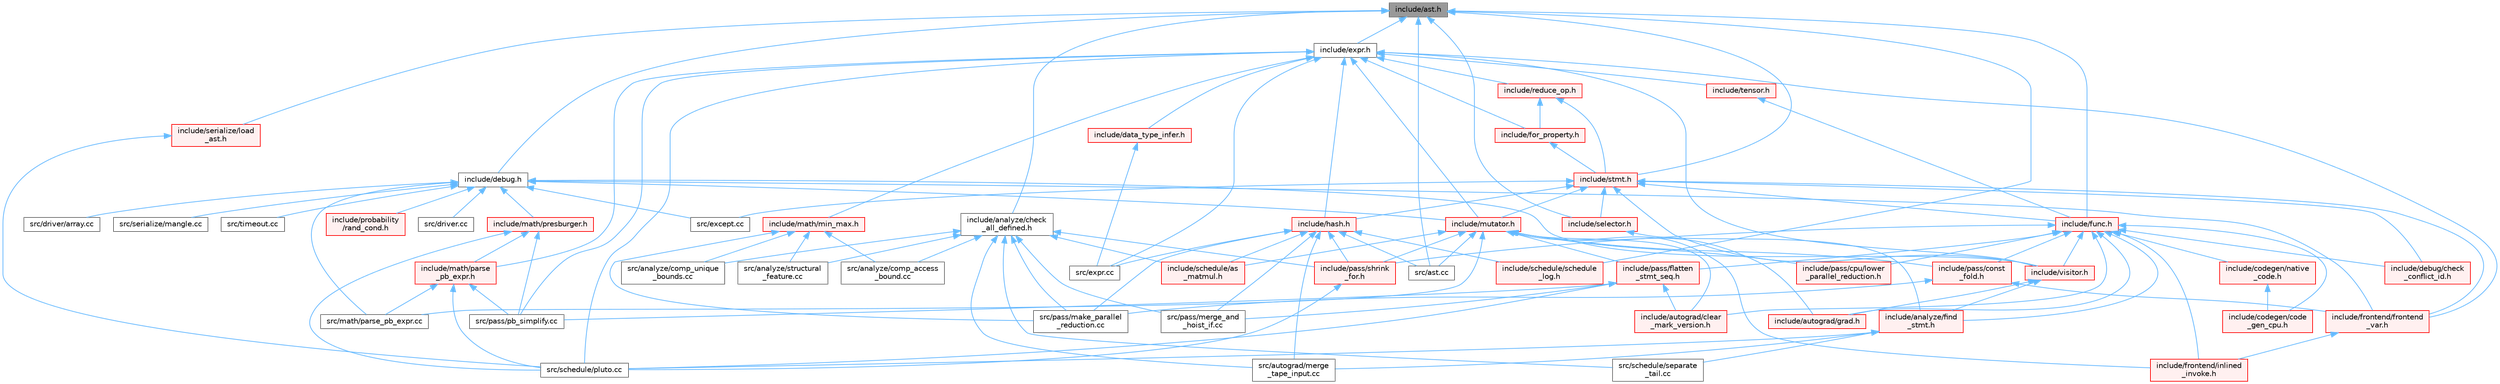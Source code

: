 digraph "include/ast.h"
{
 // LATEX_PDF_SIZE
  bgcolor="transparent";
  edge [fontname=Helvetica,fontsize=10,labelfontname=Helvetica,labelfontsize=10];
  node [fontname=Helvetica,fontsize=10,shape=box,height=0.2,width=0.4];
  Node1 [label="include/ast.h",height=0.2,width=0.4,color="gray40", fillcolor="grey60", style="filled", fontcolor="black",tooltip=" "];
  Node1 -> Node2 [dir="back",color="steelblue1",style="solid"];
  Node2 [label="include/analyze/check\l_all_defined.h",height=0.2,width=0.4,color="grey40", fillcolor="white", style="filled",URL="$check__all__defined_8h.html",tooltip=" "];
  Node2 -> Node3 [dir="back",color="steelblue1",style="solid"];
  Node3 [label="include/pass/shrink\l_for.h",height=0.2,width=0.4,color="red", fillcolor="#FFF0F0", style="filled",URL="$shrink__for_8h.html",tooltip=" "];
  Node3 -> Node8 [dir="back",color="steelblue1",style="solid"];
  Node8 [label="src/schedule/pluto.cc",height=0.2,width=0.4,color="grey40", fillcolor="white", style="filled",URL="$pluto_8cc.html",tooltip=" "];
  Node2 -> Node9 [dir="back",color="steelblue1",style="solid"];
  Node9 [label="include/schedule/as\l_matmul.h",height=0.2,width=0.4,color="red", fillcolor="#FFF0F0", style="filled",URL="$as__matmul_8h.html",tooltip=" "];
  Node2 -> Node41 [dir="back",color="steelblue1",style="solid"];
  Node41 [label="src/analyze/comp_access\l_bound.cc",height=0.2,width=0.4,color="grey40", fillcolor="white", style="filled",URL="$comp__access__bound_8cc.html",tooltip=" "];
  Node2 -> Node42 [dir="back",color="steelblue1",style="solid"];
  Node42 [label="src/analyze/comp_unique\l_bounds.cc",height=0.2,width=0.4,color="grey40", fillcolor="white", style="filled",URL="$comp__unique__bounds_8cc.html",tooltip=" "];
  Node2 -> Node43 [dir="back",color="steelblue1",style="solid"];
  Node43 [label="src/analyze/structural\l_feature.cc",height=0.2,width=0.4,color="grey40", fillcolor="white", style="filled",URL="$structural__feature_8cc.html",tooltip=" "];
  Node2 -> Node44 [dir="back",color="steelblue1",style="solid"];
  Node44 [label="src/autograd/merge\l_tape_input.cc",height=0.2,width=0.4,color="grey40", fillcolor="white", style="filled",URL="$merge__tape__input_8cc.html",tooltip=" "];
  Node2 -> Node45 [dir="back",color="steelblue1",style="solid"];
  Node45 [label="src/pass/make_parallel\l_reduction.cc",height=0.2,width=0.4,color="grey40", fillcolor="white", style="filled",URL="$make__parallel__reduction_8cc.html",tooltip=" "];
  Node2 -> Node46 [dir="back",color="steelblue1",style="solid"];
  Node46 [label="src/pass/merge_and\l_hoist_if.cc",height=0.2,width=0.4,color="grey40", fillcolor="white", style="filled",URL="$merge__and__hoist__if_8cc.html",tooltip=" "];
  Node2 -> Node32 [dir="back",color="steelblue1",style="solid"];
  Node32 [label="src/schedule/separate\l_tail.cc",height=0.2,width=0.4,color="grey40", fillcolor="white", style="filled",URL="$separate__tail_8cc.html",tooltip=" "];
  Node1 -> Node47 [dir="back",color="steelblue1",style="solid"];
  Node47 [label="include/debug.h",height=0.2,width=0.4,color="grey40", fillcolor="white", style="filled",URL="$debug_8h.html",tooltip=" "];
  Node47 -> Node48 [dir="back",color="steelblue1",style="solid"];
  Node48 [label="include/frontend/frontend\l_var.h",height=0.2,width=0.4,color="red", fillcolor="#FFF0F0", style="filled",URL="$frontend__var_8h.html",tooltip=" "];
  Node48 -> Node49 [dir="back",color="steelblue1",style="solid"];
  Node49 [label="include/frontend/inlined\l_invoke.h",height=0.2,width=0.4,color="red", fillcolor="#FFF0F0", style="filled",URL="$inlined__invoke_8h.html",tooltip=" "];
  Node47 -> Node52 [dir="back",color="steelblue1",style="solid"];
  Node52 [label="include/math/presburger.h",height=0.2,width=0.4,color="red", fillcolor="#FFF0F0", style="filled",URL="$presburger_8h.html",tooltip=" "];
  Node52 -> Node72 [dir="back",color="steelblue1",style="solid"];
  Node72 [label="include/math/parse\l_pb_expr.h",height=0.2,width=0.4,color="red", fillcolor="#FFF0F0", style="filled",URL="$parse__pb__expr_8h.html",tooltip=" "];
  Node72 -> Node73 [dir="back",color="steelblue1",style="solid"];
  Node73 [label="src/math/parse_pb_expr.cc",height=0.2,width=0.4,color="grey40", fillcolor="white", style="filled",URL="$parse__pb__expr_8cc.html",tooltip=" "];
  Node72 -> Node70 [dir="back",color="steelblue1",style="solid"];
  Node70 [label="src/pass/pb_simplify.cc",height=0.2,width=0.4,color="grey40", fillcolor="white", style="filled",URL="$pb__simplify_8cc.html",tooltip=" "];
  Node72 -> Node8 [dir="back",color="steelblue1",style="solid"];
  Node52 -> Node70 [dir="back",color="steelblue1",style="solid"];
  Node52 -> Node8 [dir="back",color="steelblue1",style="solid"];
  Node47 -> Node75 [dir="back",color="steelblue1",style="solid"];
  Node75 [label="include/mutator.h",height=0.2,width=0.4,color="red", fillcolor="#FFF0F0", style="filled",URL="$mutator_8h.html",tooltip=" "];
  Node75 -> Node78 [dir="back",color="steelblue1",style="solid"];
  Node78 [label="include/autograd/clear\l_mark_version.h",height=0.2,width=0.4,color="red", fillcolor="#FFF0F0", style="filled",URL="$clear__mark__version_8h.html",tooltip=" "];
  Node75 -> Node85 [dir="back",color="steelblue1",style="solid"];
  Node85 [label="include/autograd/grad.h",height=0.2,width=0.4,color="red", fillcolor="#FFF0F0", style="filled",URL="$grad_8h.html",tooltip=" "];
  Node75 -> Node49 [dir="back",color="steelblue1",style="solid"];
  Node75 -> Node102 [dir="back",color="steelblue1",style="solid"];
  Node102 [label="include/pass/const\l_fold.h",height=0.2,width=0.4,color="red", fillcolor="#FFF0F0", style="filled",URL="$const__fold_8h.html",tooltip=" "];
  Node102 -> Node48 [dir="back",color="steelblue1",style="solid"];
  Node102 -> Node45 [dir="back",color="steelblue1",style="solid"];
  Node75 -> Node113 [dir="back",color="steelblue1",style="solid"];
  Node113 [label="include/pass/cpu/lower\l_parallel_reduction.h",height=0.2,width=0.4,color="red", fillcolor="#FFF0F0", style="filled",URL="$cpu_2lower__parallel__reduction_8h.html",tooltip=" "];
  Node75 -> Node114 [dir="back",color="steelblue1",style="solid"];
  Node114 [label="include/pass/flatten\l_stmt_seq.h",height=0.2,width=0.4,color="red", fillcolor="#FFF0F0", style="filled",URL="$flatten__stmt__seq_8h.html",tooltip=" "];
  Node114 -> Node78 [dir="back",color="steelblue1",style="solid"];
  Node114 -> Node46 [dir="back",color="steelblue1",style="solid"];
  Node114 -> Node70 [dir="back",color="steelblue1",style="solid"];
  Node114 -> Node8 [dir="back",color="steelblue1",style="solid"];
  Node75 -> Node3 [dir="back",color="steelblue1",style="solid"];
  Node75 -> Node9 [dir="back",color="steelblue1",style="solid"];
  Node75 -> Node165 [dir="back",color="steelblue1",style="solid"];
  Node165 [label="src/ast.cc",height=0.2,width=0.4,color="grey40", fillcolor="white", style="filled",URL="$ast_8cc.html",tooltip=" "];
  Node75 -> Node73 [dir="back",color="steelblue1",style="solid"];
  Node47 -> Node167 [dir="back",color="steelblue1",style="solid"];
  Node167 [label="include/probability\l/rand_cond.h",height=0.2,width=0.4,color="red", fillcolor="#FFF0F0", style="filled",URL="$rand__cond_8h.html",tooltip=" "];
  Node47 -> Node172 [dir="back",color="steelblue1",style="solid"];
  Node172 [label="include/visitor.h",height=0.2,width=0.4,color="red", fillcolor="#FFF0F0", style="filled",URL="$visitor_8h.html",tooltip=" "];
  Node172 -> Node192 [dir="back",color="steelblue1",style="solid"];
  Node192 [label="include/analyze/find\l_stmt.h",height=0.2,width=0.4,color="red", fillcolor="#FFF0F0", style="filled",URL="$find__stmt_8h.html",tooltip=" "];
  Node192 -> Node44 [dir="back",color="steelblue1",style="solid"];
  Node192 -> Node8 [dir="back",color="steelblue1",style="solid"];
  Node192 -> Node32 [dir="back",color="steelblue1",style="solid"];
  Node172 -> Node85 [dir="back",color="steelblue1",style="solid"];
  Node47 -> Node215 [dir="back",color="steelblue1",style="solid"];
  Node215 [label="src/driver.cc",height=0.2,width=0.4,color="grey40", fillcolor="white", style="filled",URL="$driver_8cc.html",tooltip=" "];
  Node47 -> Node216 [dir="back",color="steelblue1",style="solid"];
  Node216 [label="src/driver/array.cc",height=0.2,width=0.4,color="grey40", fillcolor="white", style="filled",URL="$array_8cc.html",tooltip=" "];
  Node47 -> Node11 [dir="back",color="steelblue1",style="solid"];
  Node11 [label="src/except.cc",height=0.2,width=0.4,color="grey40", fillcolor="white", style="filled",URL="$except_8cc.html",tooltip=" "];
  Node47 -> Node73 [dir="back",color="steelblue1",style="solid"];
  Node47 -> Node217 [dir="back",color="steelblue1",style="solid"];
  Node217 [label="src/serialize/mangle.cc",height=0.2,width=0.4,color="grey40", fillcolor="white", style="filled",URL="$mangle_8cc.html",tooltip=" "];
  Node47 -> Node218 [dir="back",color="steelblue1",style="solid"];
  Node218 [label="src/timeout.cc",height=0.2,width=0.4,color="grey40", fillcolor="white", style="filled",URL="$timeout_8cc.html",tooltip=" "];
  Node1 -> Node219 [dir="back",color="steelblue1",style="solid"];
  Node219 [label="include/expr.h",height=0.2,width=0.4,color="grey40", fillcolor="white", style="filled",URL="$expr_8h.html",tooltip=" "];
  Node219 -> Node220 [dir="back",color="steelblue1",style="solid"];
  Node220 [label="include/data_type_infer.h",height=0.2,width=0.4,color="red", fillcolor="#FFF0F0", style="filled",URL="$data__type__infer_8h.html",tooltip=" "];
  Node220 -> Node221 [dir="back",color="steelblue1",style="solid"];
  Node221 [label="src/expr.cc",height=0.2,width=0.4,color="grey40", fillcolor="white", style="filled",URL="$expr_8cc.html",tooltip=" "];
  Node219 -> Node222 [dir="back",color="steelblue1",style="solid"];
  Node222 [label="include/for_property.h",height=0.2,width=0.4,color="red", fillcolor="#FFF0F0", style="filled",URL="$for__property_8h.html",tooltip=" "];
  Node222 -> Node223 [dir="back",color="steelblue1",style="solid"];
  Node223 [label="include/stmt.h",height=0.2,width=0.4,color="red", fillcolor="#FFF0F0", style="filled",URL="$stmt_8h.html",tooltip=" "];
  Node223 -> Node231 [dir="back",color="steelblue1",style="solid"];
  Node231 [label="include/debug/check\l_conflict_id.h",height=0.2,width=0.4,color="red", fillcolor="#FFF0F0", style="filled",URL="$check__conflict__id_8h.html",tooltip=" "];
  Node223 -> Node48 [dir="back",color="steelblue1",style="solid"];
  Node223 -> Node232 [dir="back",color="steelblue1",style="solid"];
  Node232 [label="include/func.h",height=0.2,width=0.4,color="red", fillcolor="#FFF0F0", style="filled",URL="$func_8h.html",tooltip=" "];
  Node232 -> Node192 [dir="back",color="steelblue1",style="solid"];
  Node232 -> Node78 [dir="back",color="steelblue1",style="solid"];
  Node232 -> Node85 [dir="back",color="steelblue1",style="solid"];
  Node232 -> Node202 [dir="back",color="steelblue1",style="solid"];
  Node202 [label="include/codegen/code\l_gen_cpu.h",height=0.2,width=0.4,color="red", fillcolor="#FFF0F0", style="filled",URL="$code__gen__cpu_8h.html",tooltip=" "];
  Node232 -> Node233 [dir="back",color="steelblue1",style="solid"];
  Node233 [label="include/codegen/native\l_code.h",height=0.2,width=0.4,color="red", fillcolor="#FFF0F0", style="filled",URL="$native__code_8h.html",tooltip=" "];
  Node233 -> Node202 [dir="back",color="steelblue1",style="solid"];
  Node232 -> Node231 [dir="back",color="steelblue1",style="solid"];
  Node232 -> Node49 [dir="back",color="steelblue1",style="solid"];
  Node232 -> Node102 [dir="back",color="steelblue1",style="solid"];
  Node232 -> Node113 [dir="back",color="steelblue1",style="solid"];
  Node232 -> Node114 [dir="back",color="steelblue1",style="solid"];
  Node232 -> Node3 [dir="back",color="steelblue1",style="solid"];
  Node232 -> Node172 [dir="back",color="steelblue1",style="solid"];
  Node223 -> Node238 [dir="back",color="steelblue1",style="solid"];
  Node238 [label="include/hash.h",height=0.2,width=0.4,color="red", fillcolor="#FFF0F0", style="filled",URL="$hash_8h.html",tooltip=" "];
  Node238 -> Node3 [dir="back",color="steelblue1",style="solid"];
  Node238 -> Node9 [dir="back",color="steelblue1",style="solid"];
  Node238 -> Node239 [dir="back",color="steelblue1",style="solid"];
  Node239 [label="include/schedule/schedule\l_log.h",height=0.2,width=0.4,color="red", fillcolor="#FFF0F0", style="filled",URL="$schedule__log_8h.html",tooltip=" "];
  Node238 -> Node165 [dir="back",color="steelblue1",style="solid"];
  Node238 -> Node44 [dir="back",color="steelblue1",style="solid"];
  Node238 -> Node221 [dir="back",color="steelblue1",style="solid"];
  Node238 -> Node45 [dir="back",color="steelblue1",style="solid"];
  Node238 -> Node46 [dir="back",color="steelblue1",style="solid"];
  Node223 -> Node75 [dir="back",color="steelblue1",style="solid"];
  Node223 -> Node252 [dir="back",color="steelblue1",style="solid"];
  Node252 [label="include/selector.h",height=0.2,width=0.4,color="red", fillcolor="#FFF0F0", style="filled",URL="$selector_8h.html",tooltip=" "];
  Node252 -> Node192 [dir="back",color="steelblue1",style="solid"];
  Node223 -> Node172 [dir="back",color="steelblue1",style="solid"];
  Node223 -> Node11 [dir="back",color="steelblue1",style="solid"];
  Node219 -> Node48 [dir="back",color="steelblue1",style="solid"];
  Node219 -> Node238 [dir="back",color="steelblue1",style="solid"];
  Node219 -> Node254 [dir="back",color="steelblue1",style="solid"];
  Node254 [label="include/math/min_max.h",height=0.2,width=0.4,color="red", fillcolor="#FFF0F0", style="filled",URL="$min__max_8h.html",tooltip=" "];
  Node254 -> Node41 [dir="back",color="steelblue1",style="solid"];
  Node254 -> Node42 [dir="back",color="steelblue1",style="solid"];
  Node254 -> Node43 [dir="back",color="steelblue1",style="solid"];
  Node254 -> Node45 [dir="back",color="steelblue1",style="solid"];
  Node219 -> Node72 [dir="back",color="steelblue1",style="solid"];
  Node219 -> Node75 [dir="back",color="steelblue1",style="solid"];
  Node219 -> Node255 [dir="back",color="steelblue1",style="solid"];
  Node255 [label="include/reduce_op.h",height=0.2,width=0.4,color="red", fillcolor="#FFF0F0", style="filled",URL="$reduce__op_8h.html",tooltip=" "];
  Node255 -> Node222 [dir="back",color="steelblue1",style="solid"];
  Node255 -> Node223 [dir="back",color="steelblue1",style="solid"];
  Node219 -> Node257 [dir="back",color="steelblue1",style="solid"];
  Node257 [label="include/tensor.h",height=0.2,width=0.4,color="red", fillcolor="#FFF0F0", style="filled",URL="$tensor_8h.html",tooltip=" "];
  Node257 -> Node232 [dir="back",color="steelblue1",style="solid"];
  Node219 -> Node172 [dir="back",color="steelblue1",style="solid"];
  Node219 -> Node221 [dir="back",color="steelblue1",style="solid"];
  Node219 -> Node70 [dir="back",color="steelblue1",style="solid"];
  Node219 -> Node8 [dir="back",color="steelblue1",style="solid"];
  Node1 -> Node232 [dir="back",color="steelblue1",style="solid"];
  Node1 -> Node239 [dir="back",color="steelblue1",style="solid"];
  Node1 -> Node252 [dir="back",color="steelblue1",style="solid"];
  Node1 -> Node269 [dir="back",color="steelblue1",style="solid"];
  Node269 [label="include/serialize/load\l_ast.h",height=0.2,width=0.4,color="red", fillcolor="#FFF0F0", style="filled",URL="$load__ast_8h.html",tooltip=" "];
  Node269 -> Node8 [dir="back",color="steelblue1",style="solid"];
  Node1 -> Node223 [dir="back",color="steelblue1",style="solid"];
  Node1 -> Node165 [dir="back",color="steelblue1",style="solid"];
}
